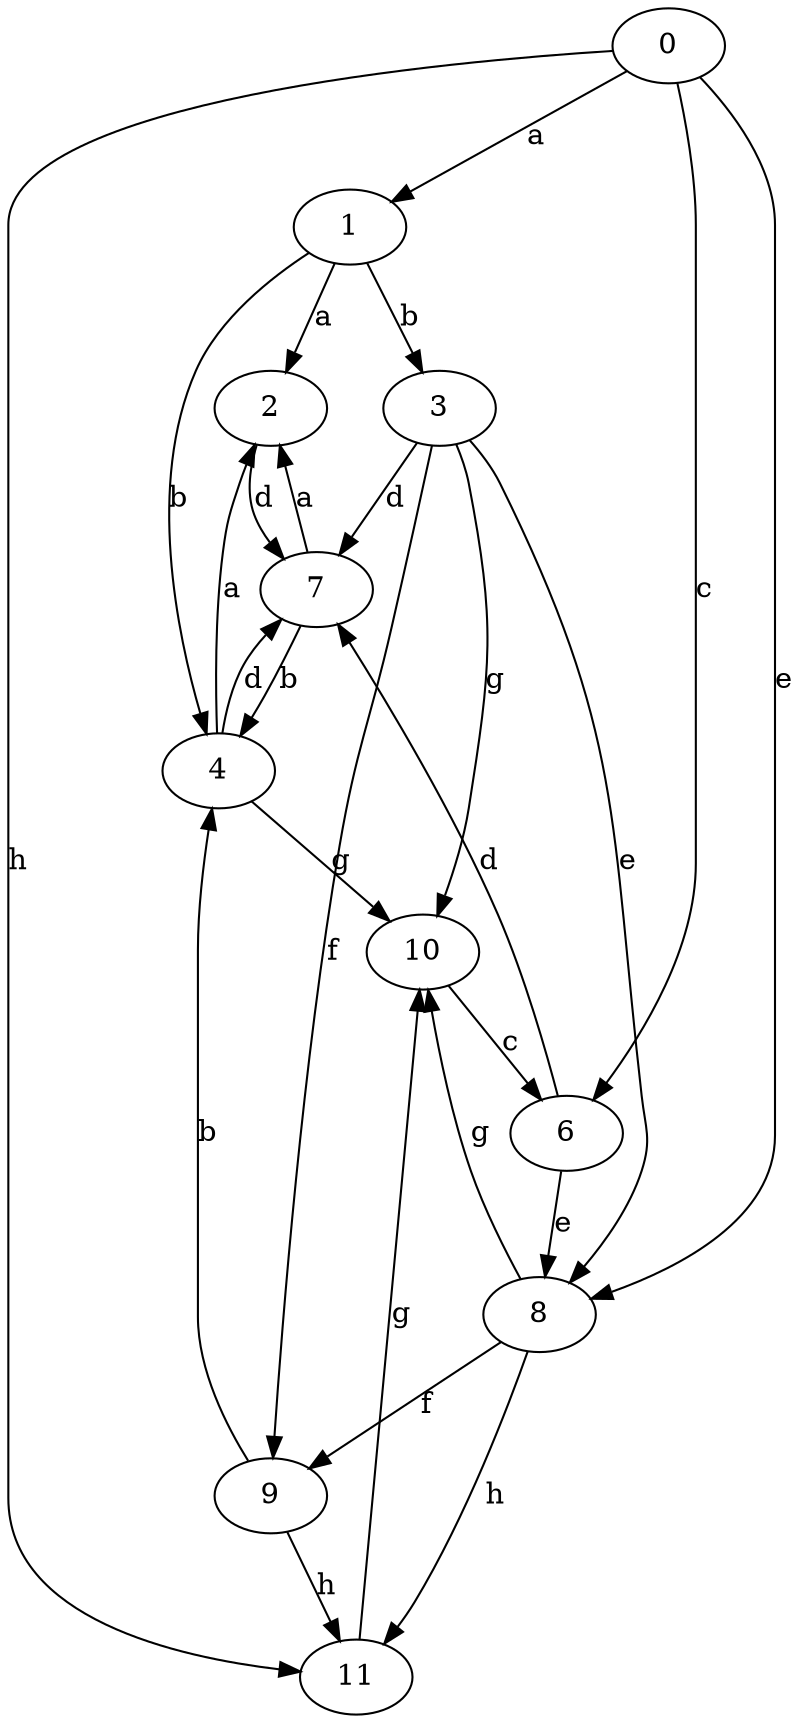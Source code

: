 strict digraph  {
1;
2;
0;
3;
4;
6;
7;
8;
9;
10;
11;
1 -> 2  [label=a];
1 -> 3  [label=b];
1 -> 4  [label=b];
2 -> 7  [label=d];
0 -> 1  [label=a];
0 -> 6  [label=c];
0 -> 8  [label=e];
0 -> 11  [label=h];
3 -> 7  [label=d];
3 -> 8  [label=e];
3 -> 9  [label=f];
3 -> 10  [label=g];
4 -> 2  [label=a];
4 -> 7  [label=d];
4 -> 10  [label=g];
6 -> 7  [label=d];
6 -> 8  [label=e];
7 -> 2  [label=a];
7 -> 4  [label=b];
8 -> 9  [label=f];
8 -> 10  [label=g];
8 -> 11  [label=h];
9 -> 4  [label=b];
9 -> 11  [label=h];
10 -> 6  [label=c];
11 -> 10  [label=g];
}
